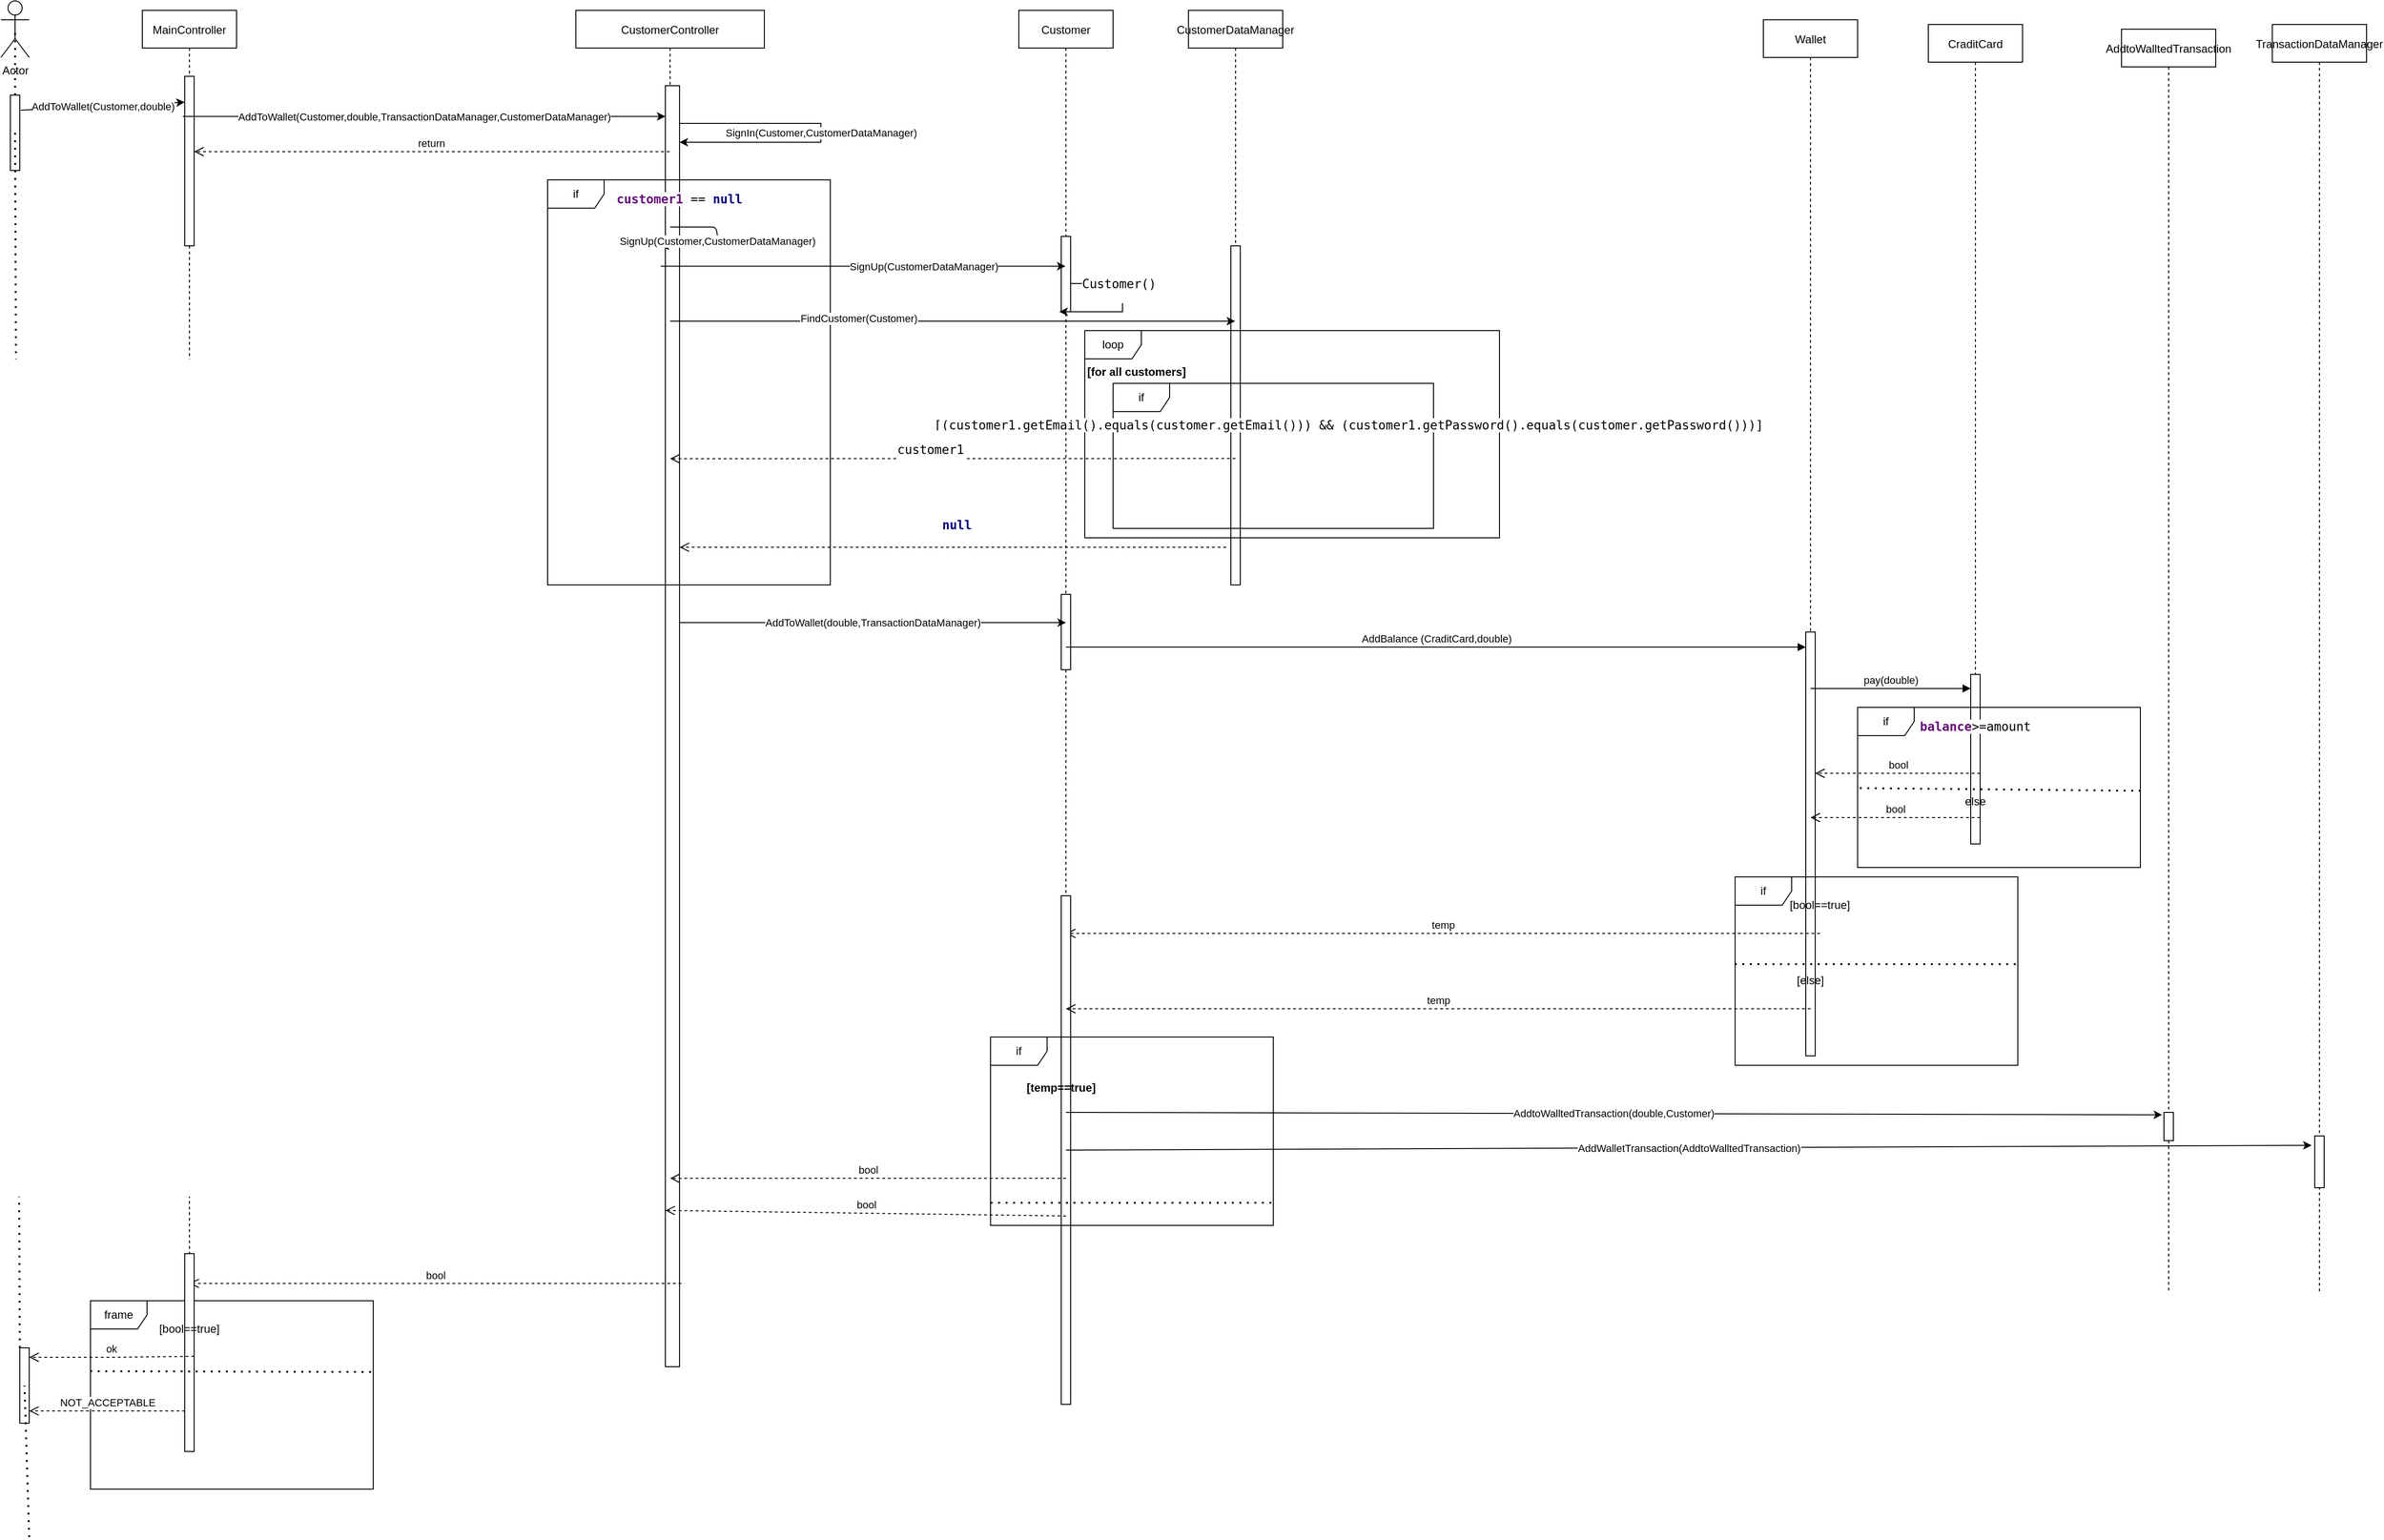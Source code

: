 <mxfile version="13.9.9" type="device"><diagram id="kgpKYQtTHZ0yAKxKKP6v" name="Page-1"><mxGraphModel dx="1435" dy="823" grid="1" gridSize="10" guides="1" tooltips="1" connect="1" arrows="1" fold="1" page="1" pageScale="1" pageWidth="850" pageHeight="1100" math="0" shadow="0"><root><mxCell id="0"/><mxCell id="1" parent="0"/><mxCell id="3nuBFxr9cyL0pnOWT2aG-1" value="MainController" style="shape=umlLifeline;perimeter=lifelinePerimeter;container=1;collapsible=0;recursiveResize=0;rounded=0;shadow=0;strokeWidth=1;" parent="1" vertex="1"><mxGeometry x="180" y="70" width="100" height="1530" as="geometry"/></mxCell><mxCell id="3nuBFxr9cyL0pnOWT2aG-2" value="" style="points=[];perimeter=orthogonalPerimeter;rounded=0;shadow=0;strokeWidth=1;" parent="3nuBFxr9cyL0pnOWT2aG-1" vertex="1"><mxGeometry x="45" y="70" width="10" height="180" as="geometry"/></mxCell><mxCell id="3nuBFxr9cyL0pnOWT2aG-5" value="CustomerController" style="shape=umlLifeline;perimeter=lifelinePerimeter;container=1;collapsible=0;recursiveResize=0;rounded=0;shadow=0;strokeWidth=1;" parent="1" vertex="1"><mxGeometry x="640" y="70" width="200" height="1440" as="geometry"/></mxCell><mxCell id="3nuBFxr9cyL0pnOWT2aG-6" value="" style="points=[];perimeter=orthogonalPerimeter;rounded=0;shadow=0;strokeWidth=1;" parent="3nuBFxr9cyL0pnOWT2aG-5" vertex="1"><mxGeometry x="95" y="80" width="15" height="1360" as="geometry"/></mxCell><mxCell id="ZhrHfZupX0I-Vub8dhtG-32" value="SignIn(Customer,CustomerDataManager)" style="edgeStyle=orthogonalEdgeStyle;rounded=0;orthogonalLoop=1;jettySize=auto;html=1;" edge="1" parent="3nuBFxr9cyL0pnOWT2aG-5" source="3nuBFxr9cyL0pnOWT2aG-6" target="3nuBFxr9cyL0pnOWT2aG-6"><mxGeometry relative="1" as="geometry"><Array as="points"><mxPoint x="260" y="120"/><mxPoint x="260" y="140"/></Array></mxGeometry></mxCell><mxCell id="ZhrHfZupX0I-Vub8dhtG-33" value="&lt;div style=&quot;background-color: rgb(255 , 255 , 255) ; font-family: &amp;#34;jetbrains mono&amp;#34; , monospace ; font-size: 9.8pt&quot;&gt;&lt;pre&gt;&lt;span style=&quot;color: #660e7a ; font-weight: bold&quot;&gt;customer1 &lt;/span&gt;== &lt;span style=&quot;color: #000080 ; font-weight: bold&quot;&gt;null&lt;/span&gt;&lt;/pre&gt;&lt;/div&gt;" style="text;html=1;strokeColor=none;fillColor=none;align=center;verticalAlign=middle;whiteSpace=wrap;rounded=0;" vertex="1" parent="3nuBFxr9cyL0pnOWT2aG-5"><mxGeometry x="90" y="190" width="40" height="20" as="geometry"/></mxCell><mxCell id="3nuBFxr9cyL0pnOWT2aG-7" value="return" style="verticalAlign=bottom;endArrow=open;dashed=1;endSize=8;shadow=0;strokeWidth=1;" parent="1" source="3nuBFxr9cyL0pnOWT2aG-5" target="3nuBFxr9cyL0pnOWT2aG-2" edge="1"><mxGeometry relative="1" as="geometry"><mxPoint x="275" y="236" as="targetPoint"/><Array as="points"><mxPoint x="550" y="220"/></Array></mxGeometry></mxCell><mxCell id="ZhrHfZupX0I-Vub8dhtG-1" value="Actor" style="shape=umlActor;verticalLabelPosition=bottom;verticalAlign=top;html=1;outlineConnect=0;" vertex="1" parent="1"><mxGeometry x="30" y="60" width="30" height="60" as="geometry"/></mxCell><mxCell id="ZhrHfZupX0I-Vub8dhtG-12" value="" style="endArrow=none;dashed=1;html=1;dashPattern=1 3;strokeWidth=2;entryX=0.5;entryY=0.5;entryDx=0;entryDy=0;entryPerimeter=0;" edge="1" parent="1" source="ZhrHfZupX0I-Vub8dhtG-14" target="ZhrHfZupX0I-Vub8dhtG-1"><mxGeometry width="50" height="50" relative="1" as="geometry"><mxPoint x="45" y="500" as="sourcePoint"/><mxPoint x="450" y="230" as="targetPoint"/><Array as="points"/></mxGeometry></mxCell><mxCell id="ZhrHfZupX0I-Vub8dhtG-14" value="" style="html=1;points=[];perimeter=orthogonalPerimeter;" vertex="1" parent="1"><mxGeometry x="40" y="160" width="10" height="80" as="geometry"/></mxCell><mxCell id="ZhrHfZupX0I-Vub8dhtG-19" value="" style="endArrow=none;dashed=1;html=1;dashPattern=1 3;strokeWidth=2;entryX=0.5;entryY=0.5;entryDx=0;entryDy=0;entryPerimeter=0;" edge="1" parent="1" source="ZhrHfZupX0I-Vub8dhtG-110" target="ZhrHfZupX0I-Vub8dhtG-14"><mxGeometry width="50" height="50" relative="1" as="geometry"><mxPoint x="60" y="1691" as="sourcePoint"/><mxPoint x="45" y="90" as="targetPoint"/><Array as="points"/></mxGeometry></mxCell><mxCell id="ZhrHfZupX0I-Vub8dhtG-20" value="AddToWallet(Customer,double)" style="endArrow=classic;html=1;exitX=1.1;exitY=0.2;exitDx=0;exitDy=0;exitPerimeter=0;entryX=0;entryY=0.153;entryDx=0;entryDy=0;entryPerimeter=0;" edge="1" parent="1" source="ZhrHfZupX0I-Vub8dhtG-14" target="3nuBFxr9cyL0pnOWT2aG-2"><mxGeometry width="50" height="50" relative="1" as="geometry"><mxPoint x="380" y="280" as="sourcePoint"/><mxPoint x="430" y="230" as="targetPoint"/></mxGeometry></mxCell><mxCell id="ZhrHfZupX0I-Vub8dhtG-31" value="AddToWallet(Customer,double,TransactionDataManager,CustomerDataManager)" style="endArrow=classic;html=1;exitX=-0.2;exitY=0.237;exitDx=0;exitDy=0;exitPerimeter=0;" edge="1" parent="1" source="3nuBFxr9cyL0pnOWT2aG-2" target="3nuBFxr9cyL0pnOWT2aG-6"><mxGeometry width="50" height="50" relative="1" as="geometry"><mxPoint x="380" y="350" as="sourcePoint"/><mxPoint x="430" y="300" as="targetPoint"/></mxGeometry></mxCell><mxCell id="ZhrHfZupX0I-Vub8dhtG-21" value="if" style="shape=umlFrame;whiteSpace=wrap;html=1;" vertex="1" parent="1"><mxGeometry x="610" y="250" width="300" height="430" as="geometry"/></mxCell><mxCell id="ZhrHfZupX0I-Vub8dhtG-39" value="SignUp(Customer,CustomerDataManager)" style="endArrow=classic;html=1;" edge="1" parent="1"><mxGeometry width="50" height="50" relative="1" as="geometry"><mxPoint x="740" y="300" as="sourcePoint"/><mxPoint x="730" y="320" as="targetPoint"/><Array as="points"><mxPoint x="770" y="300"/><mxPoint x="790" y="300"/><mxPoint x="790" y="320"/></Array></mxGeometry></mxCell><mxCell id="ZhrHfZupX0I-Vub8dhtG-40" value="Customer" style="shape=umlLifeline;perimeter=lifelinePerimeter;container=1;collapsible=0;recursiveResize=0;rounded=0;shadow=0;strokeWidth=1;" vertex="1" parent="1"><mxGeometry x="1110" y="70" width="100" height="1220" as="geometry"/></mxCell><mxCell id="ZhrHfZupX0I-Vub8dhtG-41" value="" style="points=[];perimeter=orthogonalPerimeter;rounded=0;shadow=0;strokeWidth=1;" vertex="1" parent="ZhrHfZupX0I-Vub8dhtG-40"><mxGeometry x="45" y="240" width="10" height="80" as="geometry"/></mxCell><mxCell id="ZhrHfZupX0I-Vub8dhtG-44" value="&lt;div style=&quot;background-color: #ffffff ; color: #000000 ; font-family: &amp;quot;jetbrains mono&amp;quot; , monospace ; font-size: 9.8pt&quot;&gt;&lt;pre&gt;Customer()&lt;/pre&gt;&lt;/div&gt;" style="edgeStyle=orthogonalEdgeStyle;rounded=0;orthogonalLoop=1;jettySize=auto;html=1;" edge="1" parent="ZhrHfZupX0I-Vub8dhtG-40" source="ZhrHfZupX0I-Vub8dhtG-41"><mxGeometry x="-0.323" relative="1" as="geometry"><mxPoint x="43" y="320" as="targetPoint"/><Array as="points"><mxPoint x="110" y="290"/><mxPoint x="110" y="320"/></Array><mxPoint x="-1" as="offset"/></mxGeometry></mxCell><mxCell id="ZhrHfZupX0I-Vub8dhtG-61" value="" style="html=1;points=[];perimeter=orthogonalPerimeter;" vertex="1" parent="ZhrHfZupX0I-Vub8dhtG-40"><mxGeometry x="45" y="620" width="10" height="80" as="geometry"/></mxCell><mxCell id="ZhrHfZupX0I-Vub8dhtG-42" value="" style="endArrow=classic;html=1;exitX=0.4;exitY=0.213;exitDx=0;exitDy=0;exitPerimeter=0;" edge="1" parent="1" source="ZhrHfZupX0I-Vub8dhtG-21" target="ZhrHfZupX0I-Vub8dhtG-40"><mxGeometry width="50" height="50" relative="1" as="geometry"><mxPoint x="780" y="280" as="sourcePoint"/><mxPoint x="830" y="230" as="targetPoint"/></mxGeometry></mxCell><mxCell id="ZhrHfZupX0I-Vub8dhtG-43" value="SignUp(CustomerDataManager)" style="edgeLabel;html=1;align=center;verticalAlign=middle;resizable=0;points=[];" vertex="1" connectable="0" parent="ZhrHfZupX0I-Vub8dhtG-42"><mxGeometry x="0.298" y="-3" relative="1" as="geometry"><mxPoint y="-3" as="offset"/></mxGeometry></mxCell><mxCell id="ZhrHfZupX0I-Vub8dhtG-45" value="CustomerDataManager" style="shape=umlLifeline;perimeter=lifelinePerimeter;container=1;collapsible=0;recursiveResize=0;rounded=0;shadow=0;strokeWidth=1;" vertex="1" parent="1"><mxGeometry x="1290" y="70" width="100" height="610" as="geometry"/></mxCell><mxCell id="ZhrHfZupX0I-Vub8dhtG-46" value="" style="points=[];perimeter=orthogonalPerimeter;rounded=0;shadow=0;strokeWidth=1;" vertex="1" parent="ZhrHfZupX0I-Vub8dhtG-45"><mxGeometry x="45" y="250" width="10" height="360" as="geometry"/></mxCell><mxCell id="ZhrHfZupX0I-Vub8dhtG-48" value="" style="endArrow=classic;html=1;" edge="1" parent="1" target="ZhrHfZupX0I-Vub8dhtG-45"><mxGeometry width="50" height="50" relative="1" as="geometry"><mxPoint x="740" y="400" as="sourcePoint"/><mxPoint x="1290" y="420" as="targetPoint"/></mxGeometry></mxCell><mxCell id="ZhrHfZupX0I-Vub8dhtG-49" value="FindCustomer(Customer)" style="edgeLabel;html=1;align=center;verticalAlign=middle;resizable=0;points=[];" vertex="1" connectable="0" parent="ZhrHfZupX0I-Vub8dhtG-48"><mxGeometry x="-0.332" y="3" relative="1" as="geometry"><mxPoint as="offset"/></mxGeometry></mxCell><mxCell id="ZhrHfZupX0I-Vub8dhtG-50" value="loop" style="shape=umlFrame;whiteSpace=wrap;html=1;" vertex="1" parent="1"><mxGeometry x="1180" y="410" width="440" height="220" as="geometry"/></mxCell><mxCell id="ZhrHfZupX0I-Vub8dhtG-51" value="[for all customers]" style="text;align=center;fontStyle=1;verticalAlign=middle;spacingLeft=3;spacingRight=3;strokeColor=none;rotatable=0;points=[[0,0.5],[1,0.5]];portConstraint=eastwest;" vertex="1" parent="1"><mxGeometry x="1195" y="440" width="80" height="26" as="geometry"/></mxCell><mxCell id="ZhrHfZupX0I-Vub8dhtG-52" value="if" style="shape=umlFrame;whiteSpace=wrap;html=1;" vertex="1" parent="1"><mxGeometry x="1210" y="466" width="340" height="154" as="geometry"/></mxCell><mxCell id="ZhrHfZupX0I-Vub8dhtG-53" value="&lt;div style=&quot;background-color: rgb(255 , 255 , 255) ; font-family: &amp;#34;jetbrains mono&amp;#34; , monospace ; font-size: 9.8pt&quot;&gt;&lt;pre&gt;[(customer1.getEmail().equals(customer.getEmail())) &amp;amp;&amp;amp; (customer1.getPassword().equals(customer.getPassword()))]&lt;/pre&gt;&lt;/div&gt;" style="text;html=1;strokeColor=none;fillColor=none;align=center;verticalAlign=middle;whiteSpace=wrap;rounded=0;" vertex="1" parent="1"><mxGeometry x="1440" y="500" width="40" height="20" as="geometry"/></mxCell><mxCell id="ZhrHfZupX0I-Vub8dhtG-57" value="&lt;div style=&quot;background-color: #ffffff ; color: #000000 ; font-family: &amp;quot;jetbrains mono&amp;quot; , monospace ; font-size: 9.8pt&quot;&gt;&lt;pre&gt;customer1&lt;/pre&gt;&lt;/div&gt;" style="html=1;verticalAlign=bottom;endArrow=open;dashed=1;endSize=8;exitX=0.382;exitY=0.518;exitDx=0;exitDy=0;exitPerimeter=0;" edge="1" parent="1" source="ZhrHfZupX0I-Vub8dhtG-52"><mxGeometry x="0.081" y="14" relative="1" as="geometry"><mxPoint x="1320" y="571" as="sourcePoint"/><mxPoint x="740" y="546" as="targetPoint"/><Array as="points"/><mxPoint as="offset"/></mxGeometry></mxCell><mxCell id="ZhrHfZupX0I-Vub8dhtG-59" value="&lt;div style=&quot;background-color: #ffffff ; color: #000000 ; font-family: &amp;quot;jetbrains mono&amp;quot; , monospace ; font-size: 9.8pt&quot;&gt;&lt;pre&gt; &lt;span style=&quot;color: #000080 ; font-weight: bold&quot;&gt;null&lt;/span&gt;&lt;/pre&gt;&lt;/div&gt;" style="html=1;verticalAlign=bottom;endArrow=open;dashed=1;endSize=8;entryX=0.467;entryY=0.907;entryDx=0;entryDy=0;entryPerimeter=0;" edge="1" parent="1" target="ZhrHfZupX0I-Vub8dhtG-21"><mxGeometry relative="1" as="geometry"><mxPoint x="1330" y="640" as="sourcePoint"/><mxPoint x="1150" y="580" as="targetPoint"/><Array as="points"/></mxGeometry></mxCell><mxCell id="ZhrHfZupX0I-Vub8dhtG-62" value="AddToWallet(double,TransactionDataManager)" style="endArrow=classic;html=1;" edge="1" parent="1" source="3nuBFxr9cyL0pnOWT2aG-6"><mxGeometry width="50" height="50" relative="1" as="geometry"><mxPoint x="1010" y="640" as="sourcePoint"/><mxPoint x="1160" y="720" as="targetPoint"/></mxGeometry></mxCell><mxCell id="ZhrHfZupX0I-Vub8dhtG-63" value="Wallet" style="shape=umlLifeline;perimeter=lifelinePerimeter;container=1;collapsible=0;recursiveResize=0;rounded=0;shadow=0;strokeWidth=1;" vertex="1" parent="1"><mxGeometry x="1900" y="80" width="100" height="1100" as="geometry"/></mxCell><mxCell id="ZhrHfZupX0I-Vub8dhtG-64" value="" style="points=[];perimeter=orthogonalPerimeter;rounded=0;shadow=0;strokeWidth=1;" vertex="1" parent="ZhrHfZupX0I-Vub8dhtG-63"><mxGeometry x="45" y="650" width="10" height="450" as="geometry"/></mxCell><mxCell id="ZhrHfZupX0I-Vub8dhtG-65" value="AddBalance (CraditCard,double)" style="html=1;verticalAlign=bottom;endArrow=block;" edge="1" parent="1" source="ZhrHfZupX0I-Vub8dhtG-40" target="ZhrHfZupX0I-Vub8dhtG-64"><mxGeometry width="80" relative="1" as="geometry"><mxPoint x="1350" y="580" as="sourcePoint"/><mxPoint x="1430" y="580" as="targetPoint"/><Array as="points"><mxPoint x="1460" y="746"/></Array></mxGeometry></mxCell><mxCell id="ZhrHfZupX0I-Vub8dhtG-66" value="CraditCard" style="shape=umlLifeline;perimeter=lifelinePerimeter;container=1;collapsible=0;recursiveResize=0;rounded=0;shadow=0;strokeWidth=1;" vertex="1" parent="1"><mxGeometry x="2075" y="85" width="100" height="870" as="geometry"/></mxCell><mxCell id="ZhrHfZupX0I-Vub8dhtG-67" value="" style="points=[];perimeter=orthogonalPerimeter;rounded=0;shadow=0;strokeWidth=1;" vertex="1" parent="ZhrHfZupX0I-Vub8dhtG-66"><mxGeometry x="45" y="690" width="10" height="180" as="geometry"/></mxCell><mxCell id="ZhrHfZupX0I-Vub8dhtG-70" value="pay(double)" style="html=1;verticalAlign=bottom;endArrow=block;entryX=0;entryY=0.083;entryDx=0;entryDy=0;entryPerimeter=0;" edge="1" parent="1" target="ZhrHfZupX0I-Vub8dhtG-67"><mxGeometry width="80" relative="1" as="geometry"><mxPoint x="1950" y="790" as="sourcePoint"/><mxPoint x="1880" y="750" as="targetPoint"/></mxGeometry></mxCell><mxCell id="ZhrHfZupX0I-Vub8dhtG-71" value="if" style="shape=umlFrame;whiteSpace=wrap;html=1;" vertex="1" parent="1"><mxGeometry x="2000" y="810" width="300" height="170" as="geometry"/></mxCell><mxCell id="ZhrHfZupX0I-Vub8dhtG-72" value="&lt;div style=&quot;background-color: rgb(255 , 255 , 255) ; font-family: &amp;#34;jetbrains mono&amp;#34; , monospace ; font-size: 9.8pt&quot;&gt;&lt;pre&gt;&lt;span style=&quot;color: #660e7a ; font-weight: bold&quot;&gt;balance&lt;/span&gt;&amp;gt;=amount&lt;/pre&gt;&lt;/div&gt;" style="text;html=1;strokeColor=none;fillColor=none;align=center;verticalAlign=middle;whiteSpace=wrap;rounded=0;" vertex="1" parent="1"><mxGeometry x="2105" y="820" width="40" height="20" as="geometry"/></mxCell><mxCell id="ZhrHfZupX0I-Vub8dhtG-73" value="bool" style="html=1;verticalAlign=bottom;endArrow=open;dashed=1;endSize=8;" edge="1" parent="1" target="ZhrHfZupX0I-Vub8dhtG-64"><mxGeometry relative="1" as="geometry"><mxPoint x="2130" y="880" as="sourcePoint"/><mxPoint x="1800" y="730" as="targetPoint"/><Array as="points"><mxPoint x="2100" y="880"/></Array></mxGeometry></mxCell><mxCell id="ZhrHfZupX0I-Vub8dhtG-74" value="" style="endArrow=none;dashed=1;html=1;dashPattern=1 3;strokeWidth=2;entryX=-0.007;entryY=0.504;entryDx=0;entryDy=0;entryPerimeter=0;exitX=1.001;exitY=0.521;exitDx=0;exitDy=0;exitPerimeter=0;" edge="1" parent="1" source="ZhrHfZupX0I-Vub8dhtG-71" target="ZhrHfZupX0I-Vub8dhtG-71"><mxGeometry width="50" height="50" relative="1" as="geometry"><mxPoint x="1810" y="760" as="sourcePoint"/><mxPoint x="1860" y="710" as="targetPoint"/></mxGeometry></mxCell><mxCell id="ZhrHfZupX0I-Vub8dhtG-75" value="bool" style="html=1;verticalAlign=bottom;endArrow=open;dashed=1;endSize=8;" edge="1" parent="1" target="ZhrHfZupX0I-Vub8dhtG-63"><mxGeometry relative="1" as="geometry"><mxPoint x="2130" y="927" as="sourcePoint"/><mxPoint x="1810" y="730" as="targetPoint"/></mxGeometry></mxCell><mxCell id="ZhrHfZupX0I-Vub8dhtG-76" value="if" style="shape=umlFrame;whiteSpace=wrap;html=1;" vertex="1" parent="1"><mxGeometry x="1870" y="990" width="300" height="200" as="geometry"/></mxCell><mxCell id="ZhrHfZupX0I-Vub8dhtG-77" value="[bool==true]" style="text;html=1;strokeColor=none;fillColor=none;align=center;verticalAlign=middle;whiteSpace=wrap;rounded=0;" vertex="1" parent="1"><mxGeometry x="1940" y="1010" width="40" height="20" as="geometry"/></mxCell><mxCell id="ZhrHfZupX0I-Vub8dhtG-80" value="temp" style="html=1;verticalAlign=bottom;endArrow=open;dashed=1;endSize=8;exitX=0.3;exitY=0.3;exitDx=0;exitDy=0;exitPerimeter=0;" edge="1" parent="1" source="ZhrHfZupX0I-Vub8dhtG-76"><mxGeometry relative="1" as="geometry"><mxPoint x="1870" y="850" as="sourcePoint"/><mxPoint x="1160" y="1050" as="targetPoint"/></mxGeometry></mxCell><mxCell id="ZhrHfZupX0I-Vub8dhtG-81" value="" style="html=1;points=[];perimeter=orthogonalPerimeter;" vertex="1" parent="1"><mxGeometry x="1155" y="1010" width="10" height="540" as="geometry"/></mxCell><mxCell id="ZhrHfZupX0I-Vub8dhtG-82" value="" style="endArrow=none;dashed=1;html=1;dashPattern=1 3;strokeWidth=2;entryX=1.003;entryY=0.463;entryDx=0;entryDy=0;entryPerimeter=0;exitX=-0.001;exitY=0.463;exitDx=0;exitDy=0;exitPerimeter=0;" edge="1" parent="1" source="ZhrHfZupX0I-Vub8dhtG-76" target="ZhrHfZupX0I-Vub8dhtG-76"><mxGeometry width="50" height="50" relative="1" as="geometry"><mxPoint x="1690" y="1010" as="sourcePoint"/><mxPoint x="1740" y="960" as="targetPoint"/></mxGeometry></mxCell><mxCell id="ZhrHfZupX0I-Vub8dhtG-83" value="else" style="text;html=1;strokeColor=none;fillColor=none;align=center;verticalAlign=middle;whiteSpace=wrap;rounded=0;" vertex="1" parent="1"><mxGeometry x="2105" y="900" width="40" height="20" as="geometry"/></mxCell><mxCell id="ZhrHfZupX0I-Vub8dhtG-84" value="[else]" style="text;html=1;strokeColor=none;fillColor=none;align=center;verticalAlign=middle;whiteSpace=wrap;rounded=0;" vertex="1" parent="1"><mxGeometry x="1930" y="1090" width="40" height="20" as="geometry"/></mxCell><mxCell id="ZhrHfZupX0I-Vub8dhtG-85" value="temp" style="html=1;verticalAlign=bottom;endArrow=open;dashed=1;endSize=8;exitX=0.267;exitY=0.7;exitDx=0;exitDy=0;exitPerimeter=0;" edge="1" parent="1" source="ZhrHfZupX0I-Vub8dhtG-76" target="ZhrHfZupX0I-Vub8dhtG-40"><mxGeometry relative="1" as="geometry"><mxPoint x="1750" y="990" as="sourcePoint"/><mxPoint x="1520" y="1050" as="targetPoint"/></mxGeometry></mxCell><mxCell id="ZhrHfZupX0I-Vub8dhtG-90" value="if" style="shape=umlFrame;whiteSpace=wrap;html=1;" vertex="1" parent="1"><mxGeometry x="1080" y="1160" width="300" height="200" as="geometry"/></mxCell><mxCell id="ZhrHfZupX0I-Vub8dhtG-91" value="[temp==true]" style="text;align=center;fontStyle=1;verticalAlign=middle;spacingLeft=3;spacingRight=3;strokeColor=none;rotatable=0;points=[[0,0.5],[1,0.5]];portConstraint=eastwest;" vertex="1" parent="1"><mxGeometry x="1115" y="1200" width="80" height="26" as="geometry"/></mxCell><mxCell id="ZhrHfZupX0I-Vub8dhtG-93" value="AddtoWalltedTransaction(double,Customer)" style="endArrow=classic;html=1;entryX=-0.194;entryY=0.086;entryDx=0;entryDy=0;entryPerimeter=0;" edge="1" parent="1" target="ZhrHfZupX0I-Vub8dhtG-95"><mxGeometry width="50" height="50" relative="1" as="geometry"><mxPoint x="1160" y="1240" as="sourcePoint"/><mxPoint x="1220" y="1270" as="targetPoint"/></mxGeometry></mxCell><mxCell id="ZhrHfZupX0I-Vub8dhtG-94" value="AddtoWalltedTransaction" style="shape=umlLifeline;perimeter=lifelinePerimeter;container=1;collapsible=0;recursiveResize=0;rounded=0;shadow=0;strokeWidth=1;" vertex="1" parent="1"><mxGeometry x="2280" y="90" width="100" height="1340" as="geometry"/></mxCell><mxCell id="ZhrHfZupX0I-Vub8dhtG-95" value="" style="points=[];perimeter=orthogonalPerimeter;rounded=0;shadow=0;strokeWidth=1;" vertex="1" parent="ZhrHfZupX0I-Vub8dhtG-94"><mxGeometry x="45" y="1150" width="10" height="30" as="geometry"/></mxCell><mxCell id="ZhrHfZupX0I-Vub8dhtG-96" value="TransactionDataManager" style="shape=umlLifeline;perimeter=lifelinePerimeter;container=1;collapsible=0;recursiveResize=0;rounded=0;shadow=0;strokeWidth=1;" vertex="1" parent="1"><mxGeometry x="2440" y="85" width="100" height="1345" as="geometry"/></mxCell><mxCell id="ZhrHfZupX0I-Vub8dhtG-97" value="" style="points=[];perimeter=orthogonalPerimeter;rounded=0;shadow=0;strokeWidth=1;" vertex="1" parent="ZhrHfZupX0I-Vub8dhtG-96"><mxGeometry x="45" y="1180" width="10" height="55" as="geometry"/></mxCell><mxCell id="ZhrHfZupX0I-Vub8dhtG-98" value="AddWalletTransaction(AddtoWalltedTransaction)" style="endArrow=classic;html=1;entryX=-0.333;entryY=0.182;entryDx=0;entryDy=0;entryPerimeter=0;" edge="1" parent="1" target="ZhrHfZupX0I-Vub8dhtG-97"><mxGeometry width="50" height="50" relative="1" as="geometry"><mxPoint x="1160" y="1280" as="sourcePoint"/><mxPoint x="1450" y="1270" as="targetPoint"/></mxGeometry></mxCell><mxCell id="ZhrHfZupX0I-Vub8dhtG-100" value="bool" style="html=1;verticalAlign=bottom;endArrow=open;dashed=1;endSize=8;exitX=0.267;exitY=0.75;exitDx=0;exitDy=0;exitPerimeter=0;" edge="1" parent="1" source="ZhrHfZupX0I-Vub8dhtG-90" target="3nuBFxr9cyL0pnOWT2aG-5"><mxGeometry relative="1" as="geometry"><mxPoint x="880" y="1420" as="sourcePoint"/><mxPoint x="800" y="1420" as="targetPoint"/></mxGeometry></mxCell><mxCell id="ZhrHfZupX0I-Vub8dhtG-101" value="" style="endArrow=none;dashed=1;html=1;dashPattern=1 3;strokeWidth=2;exitX=0;exitY=0.88;exitDx=0;exitDy=0;exitPerimeter=0;" edge="1" parent="1" source="ZhrHfZupX0I-Vub8dhtG-90"><mxGeometry width="50" height="50" relative="1" as="geometry"><mxPoint x="1230" y="1290" as="sourcePoint"/><mxPoint x="1379" y="1336" as="targetPoint"/></mxGeometry></mxCell><mxCell id="ZhrHfZupX0I-Vub8dhtG-102" value="bool" style="html=1;verticalAlign=bottom;endArrow=open;dashed=1;endSize=8;exitX=0.267;exitY=0.95;exitDx=0;exitDy=0;exitPerimeter=0;entryX=0;entryY=0.878;entryDx=0;entryDy=0;entryPerimeter=0;" edge="1" parent="1" source="ZhrHfZupX0I-Vub8dhtG-90" target="3nuBFxr9cyL0pnOWT2aG-6"><mxGeometry relative="1" as="geometry"><mxPoint x="1300" y="1260" as="sourcePoint"/><mxPoint x="1220" y="1260" as="targetPoint"/></mxGeometry></mxCell><mxCell id="ZhrHfZupX0I-Vub8dhtG-103" value="bool" style="html=1;verticalAlign=bottom;endArrow=open;dashed=1;endSize=8;exitX=1.133;exitY=0.935;exitDx=0;exitDy=0;exitPerimeter=0;" edge="1" parent="1" source="3nuBFxr9cyL0pnOWT2aG-6" target="3nuBFxr9cyL0pnOWT2aG-1"><mxGeometry relative="1" as="geometry"><mxPoint x="470" y="1260" as="sourcePoint"/><mxPoint x="390" y="1260" as="targetPoint"/></mxGeometry></mxCell><mxCell id="ZhrHfZupX0I-Vub8dhtG-104" value="frame" style="shape=umlFrame;whiteSpace=wrap;html=1;" vertex="1" parent="1"><mxGeometry x="125" y="1440" width="300" height="200" as="geometry"/></mxCell><mxCell id="ZhrHfZupX0I-Vub8dhtG-105" value="" style="html=1;points=[];perimeter=orthogonalPerimeter;" vertex="1" parent="1"><mxGeometry x="225" y="1390" width="10" height="210" as="geometry"/></mxCell><mxCell id="ZhrHfZupX0I-Vub8dhtG-106" value="[bool==true]" style="text;html=1;strokeColor=none;fillColor=none;align=center;verticalAlign=middle;whiteSpace=wrap;rounded=0;" vertex="1" parent="1"><mxGeometry x="210" y="1460" width="40" height="20" as="geometry"/></mxCell><mxCell id="ZhrHfZupX0I-Vub8dhtG-107" value="ok" style="html=1;verticalAlign=bottom;endArrow=open;dashed=1;endSize=8;exitX=0.997;exitY=0.519;exitDx=0;exitDy=0;exitPerimeter=0;" edge="1" parent="1" source="ZhrHfZupX0I-Vub8dhtG-105"><mxGeometry relative="1" as="geometry"><mxPoint x="235" y="1490" as="sourcePoint"/><mxPoint x="60" y="1500" as="targetPoint"/><Array as="points"><mxPoint x="150" y="1500"/></Array></mxGeometry></mxCell><mxCell id="ZhrHfZupX0I-Vub8dhtG-108" value="NOT_ACCEPTABLE" style="html=1;verticalAlign=bottom;endArrow=open;dashed=1;endSize=8;exitX=0.031;exitY=0.795;exitDx=0;exitDy=0;exitPerimeter=0;" edge="1" parent="1" source="ZhrHfZupX0I-Vub8dhtG-105" target="ZhrHfZupX0I-Vub8dhtG-110"><mxGeometry relative="1" as="geometry"><mxPoint x="360" y="1520" as="sourcePoint"/><mxPoint x="60" y="1560" as="targetPoint"/><Array as="points"/></mxGeometry></mxCell><mxCell id="ZhrHfZupX0I-Vub8dhtG-109" value="" style="endArrow=none;dashed=1;html=1;dashPattern=1 3;strokeWidth=2;exitX=-0.001;exitY=0.374;exitDx=0;exitDy=0;exitPerimeter=0;entryX=1.006;entryY=0.378;entryDx=0;entryDy=0;entryPerimeter=0;" edge="1" parent="1" source="ZhrHfZupX0I-Vub8dhtG-104" target="ZhrHfZupX0I-Vub8dhtG-104"><mxGeometry width="50" height="50" relative="1" as="geometry"><mxPoint x="290" y="1550" as="sourcePoint"/><mxPoint x="340" y="1500" as="targetPoint"/></mxGeometry></mxCell><mxCell id="ZhrHfZupX0I-Vub8dhtG-110" value="" style="html=1;points=[];perimeter=orthogonalPerimeter;" vertex="1" parent="1"><mxGeometry x="50" y="1490" width="10" height="80" as="geometry"/></mxCell><mxCell id="ZhrHfZupX0I-Vub8dhtG-111" value="" style="endArrow=none;dashed=1;html=1;dashPattern=1 3;strokeWidth=2;entryX=0.5;entryY=0.5;entryDx=0;entryDy=0;entryPerimeter=0;" edge="1" parent="1" target="ZhrHfZupX0I-Vub8dhtG-110"><mxGeometry width="50" height="50" relative="1" as="geometry"><mxPoint x="60" y="1691.0" as="sourcePoint"/><mxPoint x="50" y="240" as="targetPoint"/><Array as="points"/></mxGeometry></mxCell></root></mxGraphModel></diagram></mxfile>
